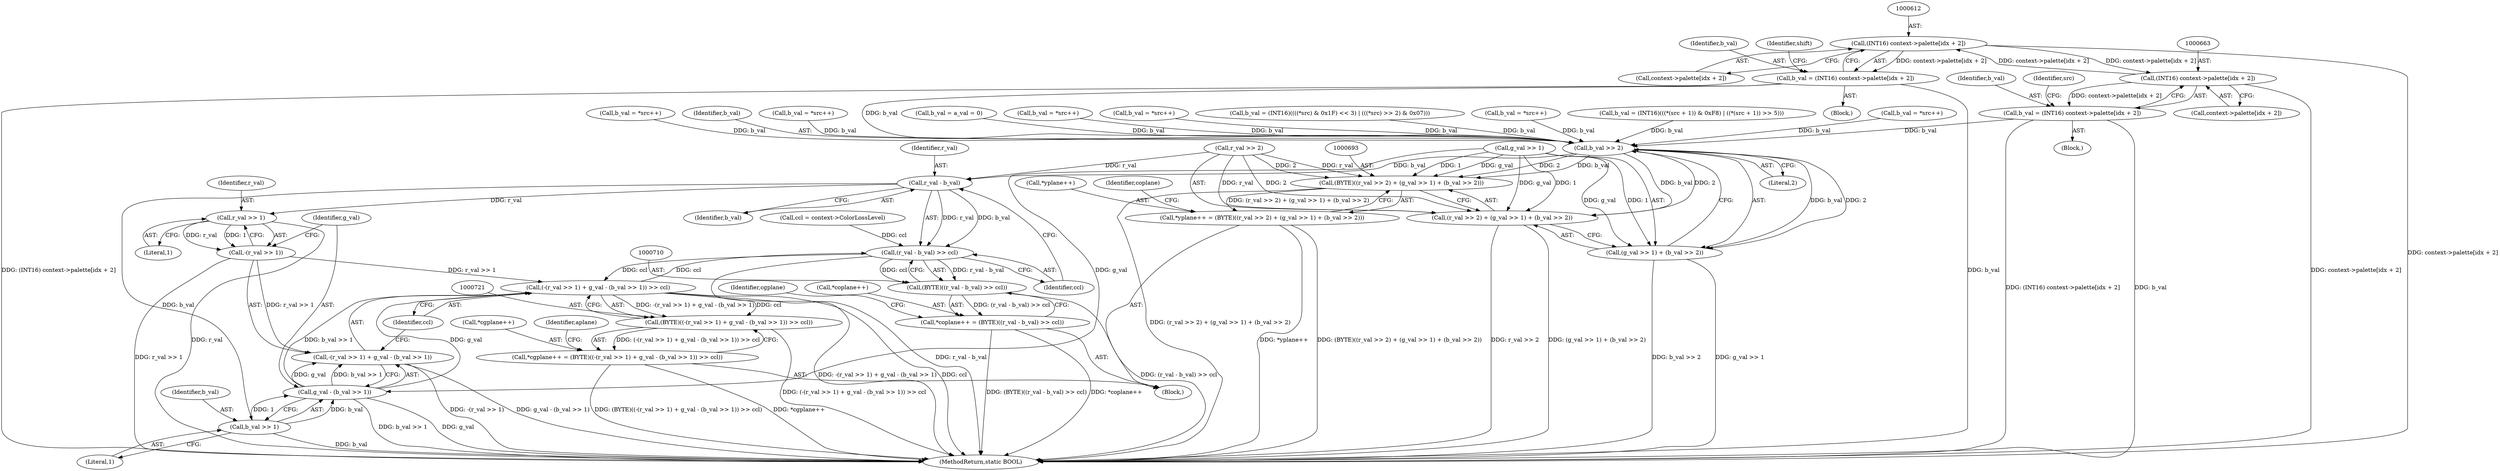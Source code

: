 digraph "0_FreeRDP_d1112c279bd1a327e8e4d0b5f371458bf2579659_5@array" {
"1000611" [label="(Call,(INT16) context->palette[idx + 2])"];
"1000662" [label="(Call,(INT16) context->palette[idx + 2])"];
"1000611" [label="(Call,(INT16) context->palette[idx + 2])"];
"1000609" [label="(Call,b_val = (INT16) context->palette[idx + 2])"];
"1000702" [label="(Call,b_val >> 2)"];
"1000692" [label="(Call,(BYTE)((r_val >> 2) + (g_val >> 1) + (b_val >> 2)))"];
"1000688" [label="(Call,*yplane++ = (BYTE)((r_val >> 2) + (g_val >> 1) + (b_val >> 2)))"];
"1000694" [label="(Call,(r_val >> 2) + (g_val >> 1) + (b_val >> 2))"];
"1000698" [label="(Call,(g_val >> 1) + (b_val >> 2))"];
"1000712" [label="(Call,r_val - b_val)"];
"1000711" [label="(Call,(r_val - b_val) >> ccl)"];
"1000709" [label="(Call,(BYTE)((r_val - b_val) >> ccl))"];
"1000705" [label="(Call,*coplane++ = (BYTE)((r_val - b_val) >> ccl))"];
"1000722" [label="(Call,(-(r_val >> 1) + g_val - (b_val >> 1)) >> ccl)"];
"1000720" [label="(Call,(BYTE)((-(r_val >> 1) + g_val - (b_val >> 1)) >> ccl))"];
"1000716" [label="(Call,*cgplane++ = (BYTE)((-(r_val >> 1) + g_val - (b_val >> 1)) >> ccl))"];
"1000725" [label="(Call,r_val >> 1)"];
"1000724" [label="(Call,-(r_val >> 1))"];
"1000723" [label="(Call,-(r_val >> 1) + g_val - (b_val >> 1))"];
"1000730" [label="(Call,b_val >> 1)"];
"1000728" [label="(Call,g_val - (b_val >> 1))"];
"1000660" [label="(Call,b_val = (INT16) context->palette[idx + 2])"];
"1000712" [label="(Call,r_val - b_val)"];
"1000160" [label="(Call,ccl = context->ColorLossLevel)"];
"1000622" [label="(Identifier,shift)"];
"1000719" [label="(Identifier,cgplane)"];
"1000706" [label="(Call,*coplane++)"];
"1000611" [label="(Call,(INT16) context->palette[idx + 2])"];
"1000703" [label="(Identifier,b_val)"];
"1000729" [label="(Identifier,g_val)"];
"1000661" [label="(Identifier,b_val)"];
"1000698" [label="(Call,(g_val >> 1) + (b_val >> 2))"];
"1000282" [label="(Call,b_val = *src++)"];
"1000682" [label="(Call,b_val = a_val = 0)"];
"1000610" [label="(Identifier,b_val)"];
"1000732" [label="(Literal,1)"];
"1000664" [label="(Call,context->palette[idx + 2])"];
"1000705" [label="(Call,*coplane++ = (BYTE)((r_val - b_val) >> ccl))"];
"1000720" [label="(Call,(BYTE)((-(r_val >> 1) + g_val - (b_val >> 1)) >> ccl))"];
"1000726" [label="(Identifier,r_val)"];
"1000841" [label="(MethodReturn,static BOOL)"];
"1000336" [label="(Call,b_val = *src++)"];
"1000699" [label="(Call,g_val >> 1)"];
"1000717" [label="(Call,*cgplane++)"];
"1000358" [label="(Call,b_val = *src++)"];
"1000716" [label="(Call,*cgplane++ = (BYTE)((-(r_val >> 1) + g_val - (b_val >> 1)) >> ccl))"];
"1000713" [label="(Identifier,r_val)"];
"1000708" [label="(Identifier,coplane)"];
"1000672" [label="(Identifier,src)"];
"1000702" [label="(Call,b_val >> 2)"];
"1000724" [label="(Call,-(r_val >> 1))"];
"1000532" [label="(Block,)"];
"1000507" [label="(Call,b_val = (INT16)((((*src) & 0x1F) << 3) | (((*src) >> 2) & 0x07)))"];
"1000737" [label="(Identifier,aplane)"];
"1000304" [label="(Call,b_val = *src++)"];
"1000632" [label="(Block,)"];
"1000694" [label="(Call,(r_val >> 2) + (g_val >> 1) + (b_val >> 2))"];
"1000609" [label="(Call,b_val = (INT16) context->palette[idx + 2])"];
"1000725" [label="(Call,r_val >> 1)"];
"1000730" [label="(Call,b_val >> 1)"];
"1000689" [label="(Call,*yplane++)"];
"1000731" [label="(Identifier,b_val)"];
"1000662" [label="(Call,(INT16) context->palette[idx + 2])"];
"1000660" [label="(Call,b_val = (INT16) context->palette[idx + 2])"];
"1000410" [label="(Call,b_val = (INT16)(((*(src + 1)) & 0xF8) | ((*(src + 1)) >> 5)))"];
"1000370" [label="(Call,b_val = *src++)"];
"1000714" [label="(Identifier,b_val)"];
"1000722" [label="(Call,(-(r_val >> 1) + g_val - (b_val >> 1)) >> ccl)"];
"1000275" [label="(Block,)"];
"1000715" [label="(Identifier,ccl)"];
"1000704" [label="(Literal,2)"];
"1000711" [label="(Call,(r_val - b_val) >> ccl)"];
"1000688" [label="(Call,*yplane++ = (BYTE)((r_val >> 2) + (g_val >> 1) + (b_val >> 2)))"];
"1000692" [label="(Call,(BYTE)((r_val >> 2) + (g_val >> 1) + (b_val >> 2)))"];
"1000709" [label="(Call,(BYTE)((r_val - b_val) >> ccl))"];
"1000733" [label="(Identifier,ccl)"];
"1000723" [label="(Call,-(r_val >> 1) + g_val - (b_val >> 1))"];
"1000613" [label="(Call,context->palette[idx + 2])"];
"1000728" [label="(Call,g_val - (b_val >> 1))"];
"1000695" [label="(Call,r_val >> 2)"];
"1000727" [label="(Literal,1)"];
"1000400" [label="(Call,b_val = *src++)"];
"1000611" -> "1000609"  [label="AST: "];
"1000611" -> "1000613"  [label="CFG: "];
"1000612" -> "1000611"  [label="AST: "];
"1000613" -> "1000611"  [label="AST: "];
"1000609" -> "1000611"  [label="CFG: "];
"1000611" -> "1000841"  [label="DDG: context->palette[idx + 2]"];
"1000611" -> "1000609"  [label="DDG: context->palette[idx + 2]"];
"1000662" -> "1000611"  [label="DDG: context->palette[idx + 2]"];
"1000611" -> "1000662"  [label="DDG: context->palette[idx + 2]"];
"1000662" -> "1000660"  [label="AST: "];
"1000662" -> "1000664"  [label="CFG: "];
"1000663" -> "1000662"  [label="AST: "];
"1000664" -> "1000662"  [label="AST: "];
"1000660" -> "1000662"  [label="CFG: "];
"1000662" -> "1000841"  [label="DDG: context->palette[idx + 2]"];
"1000662" -> "1000660"  [label="DDG: context->palette[idx + 2]"];
"1000609" -> "1000532"  [label="AST: "];
"1000610" -> "1000609"  [label="AST: "];
"1000622" -> "1000609"  [label="CFG: "];
"1000609" -> "1000841"  [label="DDG: b_val"];
"1000609" -> "1000841"  [label="DDG: (INT16) context->palette[idx + 2]"];
"1000609" -> "1000702"  [label="DDG: b_val"];
"1000702" -> "1000698"  [label="AST: "];
"1000702" -> "1000704"  [label="CFG: "];
"1000703" -> "1000702"  [label="AST: "];
"1000704" -> "1000702"  [label="AST: "];
"1000698" -> "1000702"  [label="CFG: "];
"1000702" -> "1000692"  [label="DDG: b_val"];
"1000702" -> "1000692"  [label="DDG: 2"];
"1000702" -> "1000694"  [label="DDG: b_val"];
"1000702" -> "1000694"  [label="DDG: 2"];
"1000702" -> "1000698"  [label="DDG: b_val"];
"1000702" -> "1000698"  [label="DDG: 2"];
"1000410" -> "1000702"  [label="DDG: b_val"];
"1000682" -> "1000702"  [label="DDG: b_val"];
"1000282" -> "1000702"  [label="DDG: b_val"];
"1000336" -> "1000702"  [label="DDG: b_val"];
"1000358" -> "1000702"  [label="DDG: b_val"];
"1000660" -> "1000702"  [label="DDG: b_val"];
"1000400" -> "1000702"  [label="DDG: b_val"];
"1000304" -> "1000702"  [label="DDG: b_val"];
"1000507" -> "1000702"  [label="DDG: b_val"];
"1000370" -> "1000702"  [label="DDG: b_val"];
"1000702" -> "1000712"  [label="DDG: b_val"];
"1000692" -> "1000688"  [label="AST: "];
"1000692" -> "1000694"  [label="CFG: "];
"1000693" -> "1000692"  [label="AST: "];
"1000694" -> "1000692"  [label="AST: "];
"1000688" -> "1000692"  [label="CFG: "];
"1000692" -> "1000841"  [label="DDG: (r_val >> 2) + (g_val >> 1) + (b_val >> 2)"];
"1000692" -> "1000688"  [label="DDG: (r_val >> 2) + (g_val >> 1) + (b_val >> 2)"];
"1000695" -> "1000692"  [label="DDG: r_val"];
"1000695" -> "1000692"  [label="DDG: 2"];
"1000699" -> "1000692"  [label="DDG: g_val"];
"1000699" -> "1000692"  [label="DDG: 1"];
"1000688" -> "1000275"  [label="AST: "];
"1000689" -> "1000688"  [label="AST: "];
"1000708" -> "1000688"  [label="CFG: "];
"1000688" -> "1000841"  [label="DDG: *yplane++"];
"1000688" -> "1000841"  [label="DDG: (BYTE)((r_val >> 2) + (g_val >> 1) + (b_val >> 2))"];
"1000694" -> "1000698"  [label="CFG: "];
"1000695" -> "1000694"  [label="AST: "];
"1000698" -> "1000694"  [label="AST: "];
"1000694" -> "1000841"  [label="DDG: r_val >> 2"];
"1000694" -> "1000841"  [label="DDG: (g_val >> 1) + (b_val >> 2)"];
"1000695" -> "1000694"  [label="DDG: r_val"];
"1000695" -> "1000694"  [label="DDG: 2"];
"1000699" -> "1000694"  [label="DDG: g_val"];
"1000699" -> "1000694"  [label="DDG: 1"];
"1000699" -> "1000698"  [label="AST: "];
"1000698" -> "1000841"  [label="DDG: g_val >> 1"];
"1000698" -> "1000841"  [label="DDG: b_val >> 2"];
"1000699" -> "1000698"  [label="DDG: g_val"];
"1000699" -> "1000698"  [label="DDG: 1"];
"1000712" -> "1000711"  [label="AST: "];
"1000712" -> "1000714"  [label="CFG: "];
"1000713" -> "1000712"  [label="AST: "];
"1000714" -> "1000712"  [label="AST: "];
"1000715" -> "1000712"  [label="CFG: "];
"1000712" -> "1000711"  [label="DDG: r_val"];
"1000712" -> "1000711"  [label="DDG: b_val"];
"1000695" -> "1000712"  [label="DDG: r_val"];
"1000712" -> "1000725"  [label="DDG: r_val"];
"1000712" -> "1000730"  [label="DDG: b_val"];
"1000711" -> "1000709"  [label="AST: "];
"1000711" -> "1000715"  [label="CFG: "];
"1000715" -> "1000711"  [label="AST: "];
"1000709" -> "1000711"  [label="CFG: "];
"1000711" -> "1000841"  [label="DDG: r_val - b_val"];
"1000711" -> "1000709"  [label="DDG: r_val - b_val"];
"1000711" -> "1000709"  [label="DDG: ccl"];
"1000160" -> "1000711"  [label="DDG: ccl"];
"1000722" -> "1000711"  [label="DDG: ccl"];
"1000711" -> "1000722"  [label="DDG: ccl"];
"1000709" -> "1000705"  [label="AST: "];
"1000710" -> "1000709"  [label="AST: "];
"1000705" -> "1000709"  [label="CFG: "];
"1000709" -> "1000841"  [label="DDG: (r_val - b_val) >> ccl"];
"1000709" -> "1000705"  [label="DDG: (r_val - b_val) >> ccl"];
"1000705" -> "1000275"  [label="AST: "];
"1000706" -> "1000705"  [label="AST: "];
"1000719" -> "1000705"  [label="CFG: "];
"1000705" -> "1000841"  [label="DDG: (BYTE)((r_val - b_val) >> ccl)"];
"1000705" -> "1000841"  [label="DDG: *coplane++"];
"1000722" -> "1000720"  [label="AST: "];
"1000722" -> "1000733"  [label="CFG: "];
"1000723" -> "1000722"  [label="AST: "];
"1000733" -> "1000722"  [label="AST: "];
"1000720" -> "1000722"  [label="CFG: "];
"1000722" -> "1000841"  [label="DDG: -(r_val >> 1) + g_val - (b_val >> 1)"];
"1000722" -> "1000841"  [label="DDG: ccl"];
"1000722" -> "1000720"  [label="DDG: -(r_val >> 1) + g_val - (b_val >> 1)"];
"1000722" -> "1000720"  [label="DDG: ccl"];
"1000724" -> "1000722"  [label="DDG: r_val >> 1"];
"1000728" -> "1000722"  [label="DDG: g_val"];
"1000728" -> "1000722"  [label="DDG: b_val >> 1"];
"1000720" -> "1000716"  [label="AST: "];
"1000721" -> "1000720"  [label="AST: "];
"1000716" -> "1000720"  [label="CFG: "];
"1000720" -> "1000841"  [label="DDG: (-(r_val >> 1) + g_val - (b_val >> 1)) >> ccl"];
"1000720" -> "1000716"  [label="DDG: (-(r_val >> 1) + g_val - (b_val >> 1)) >> ccl"];
"1000716" -> "1000275"  [label="AST: "];
"1000717" -> "1000716"  [label="AST: "];
"1000737" -> "1000716"  [label="CFG: "];
"1000716" -> "1000841"  [label="DDG: *cgplane++"];
"1000716" -> "1000841"  [label="DDG: (BYTE)((-(r_val >> 1) + g_val - (b_val >> 1)) >> ccl)"];
"1000725" -> "1000724"  [label="AST: "];
"1000725" -> "1000727"  [label="CFG: "];
"1000726" -> "1000725"  [label="AST: "];
"1000727" -> "1000725"  [label="AST: "];
"1000724" -> "1000725"  [label="CFG: "];
"1000725" -> "1000841"  [label="DDG: r_val"];
"1000725" -> "1000724"  [label="DDG: r_val"];
"1000725" -> "1000724"  [label="DDG: 1"];
"1000724" -> "1000723"  [label="AST: "];
"1000729" -> "1000724"  [label="CFG: "];
"1000724" -> "1000841"  [label="DDG: r_val >> 1"];
"1000724" -> "1000723"  [label="DDG: r_val >> 1"];
"1000723" -> "1000728"  [label="CFG: "];
"1000728" -> "1000723"  [label="AST: "];
"1000733" -> "1000723"  [label="CFG: "];
"1000723" -> "1000841"  [label="DDG: -(r_val >> 1)"];
"1000723" -> "1000841"  [label="DDG: g_val - (b_val >> 1)"];
"1000728" -> "1000723"  [label="DDG: g_val"];
"1000728" -> "1000723"  [label="DDG: b_val >> 1"];
"1000730" -> "1000728"  [label="AST: "];
"1000730" -> "1000732"  [label="CFG: "];
"1000731" -> "1000730"  [label="AST: "];
"1000732" -> "1000730"  [label="AST: "];
"1000728" -> "1000730"  [label="CFG: "];
"1000730" -> "1000841"  [label="DDG: b_val"];
"1000730" -> "1000728"  [label="DDG: b_val"];
"1000730" -> "1000728"  [label="DDG: 1"];
"1000729" -> "1000728"  [label="AST: "];
"1000728" -> "1000841"  [label="DDG: b_val >> 1"];
"1000728" -> "1000841"  [label="DDG: g_val"];
"1000699" -> "1000728"  [label="DDG: g_val"];
"1000660" -> "1000632"  [label="AST: "];
"1000661" -> "1000660"  [label="AST: "];
"1000672" -> "1000660"  [label="CFG: "];
"1000660" -> "1000841"  [label="DDG: b_val"];
"1000660" -> "1000841"  [label="DDG: (INT16) context->palette[idx + 2]"];
}
